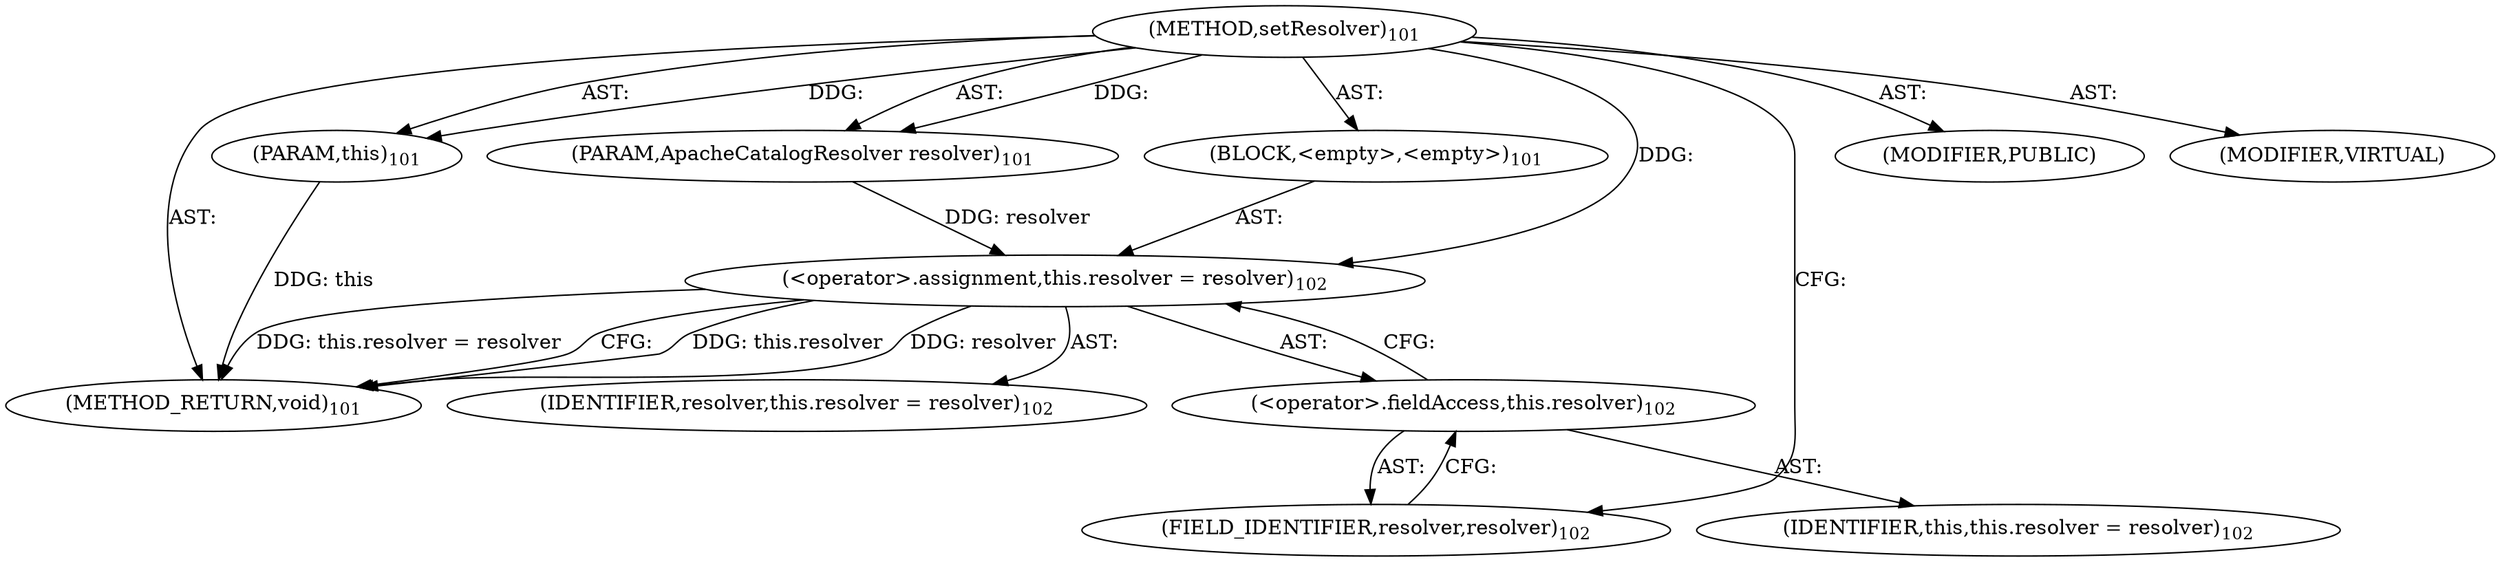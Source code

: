digraph "setResolver" {  
"111669149697" [label = <(METHOD,setResolver)<SUB>101</SUB>> ]
"115964116992" [label = <(PARAM,this)<SUB>101</SUB>> ]
"115964116995" [label = <(PARAM,ApacheCatalogResolver resolver)<SUB>101</SUB>> ]
"25769803777" [label = <(BLOCK,&lt;empty&gt;,&lt;empty&gt;)<SUB>101</SUB>> ]
"30064771077" [label = <(&lt;operator&gt;.assignment,this.resolver = resolver)<SUB>102</SUB>> ]
"30064771078" [label = <(&lt;operator&gt;.fieldAccess,this.resolver)<SUB>102</SUB>> ]
"68719476736" [label = <(IDENTIFIER,this,this.resolver = resolver)<SUB>102</SUB>> ]
"55834574849" [label = <(FIELD_IDENTIFIER,resolver,resolver)<SUB>102</SUB>> ]
"68719476745" [label = <(IDENTIFIER,resolver,this.resolver = resolver)<SUB>102</SUB>> ]
"133143986179" [label = <(MODIFIER,PUBLIC)> ]
"133143986180" [label = <(MODIFIER,VIRTUAL)> ]
"128849018881" [label = <(METHOD_RETURN,void)<SUB>101</SUB>> ]
  "111669149697" -> "115964116992"  [ label = "AST: "] 
  "111669149697" -> "115964116995"  [ label = "AST: "] 
  "111669149697" -> "25769803777"  [ label = "AST: "] 
  "111669149697" -> "133143986179"  [ label = "AST: "] 
  "111669149697" -> "133143986180"  [ label = "AST: "] 
  "111669149697" -> "128849018881"  [ label = "AST: "] 
  "25769803777" -> "30064771077"  [ label = "AST: "] 
  "30064771077" -> "30064771078"  [ label = "AST: "] 
  "30064771077" -> "68719476745"  [ label = "AST: "] 
  "30064771078" -> "68719476736"  [ label = "AST: "] 
  "30064771078" -> "55834574849"  [ label = "AST: "] 
  "30064771077" -> "128849018881"  [ label = "CFG: "] 
  "30064771078" -> "30064771077"  [ label = "CFG: "] 
  "55834574849" -> "30064771078"  [ label = "CFG: "] 
  "111669149697" -> "55834574849"  [ label = "CFG: "] 
  "115964116992" -> "128849018881"  [ label = "DDG: this"] 
  "30064771077" -> "128849018881"  [ label = "DDG: this.resolver"] 
  "30064771077" -> "128849018881"  [ label = "DDG: resolver"] 
  "30064771077" -> "128849018881"  [ label = "DDG: this.resolver = resolver"] 
  "111669149697" -> "115964116992"  [ label = "DDG: "] 
  "111669149697" -> "115964116995"  [ label = "DDG: "] 
  "115964116995" -> "30064771077"  [ label = "DDG: resolver"] 
  "111669149697" -> "30064771077"  [ label = "DDG: "] 
}
